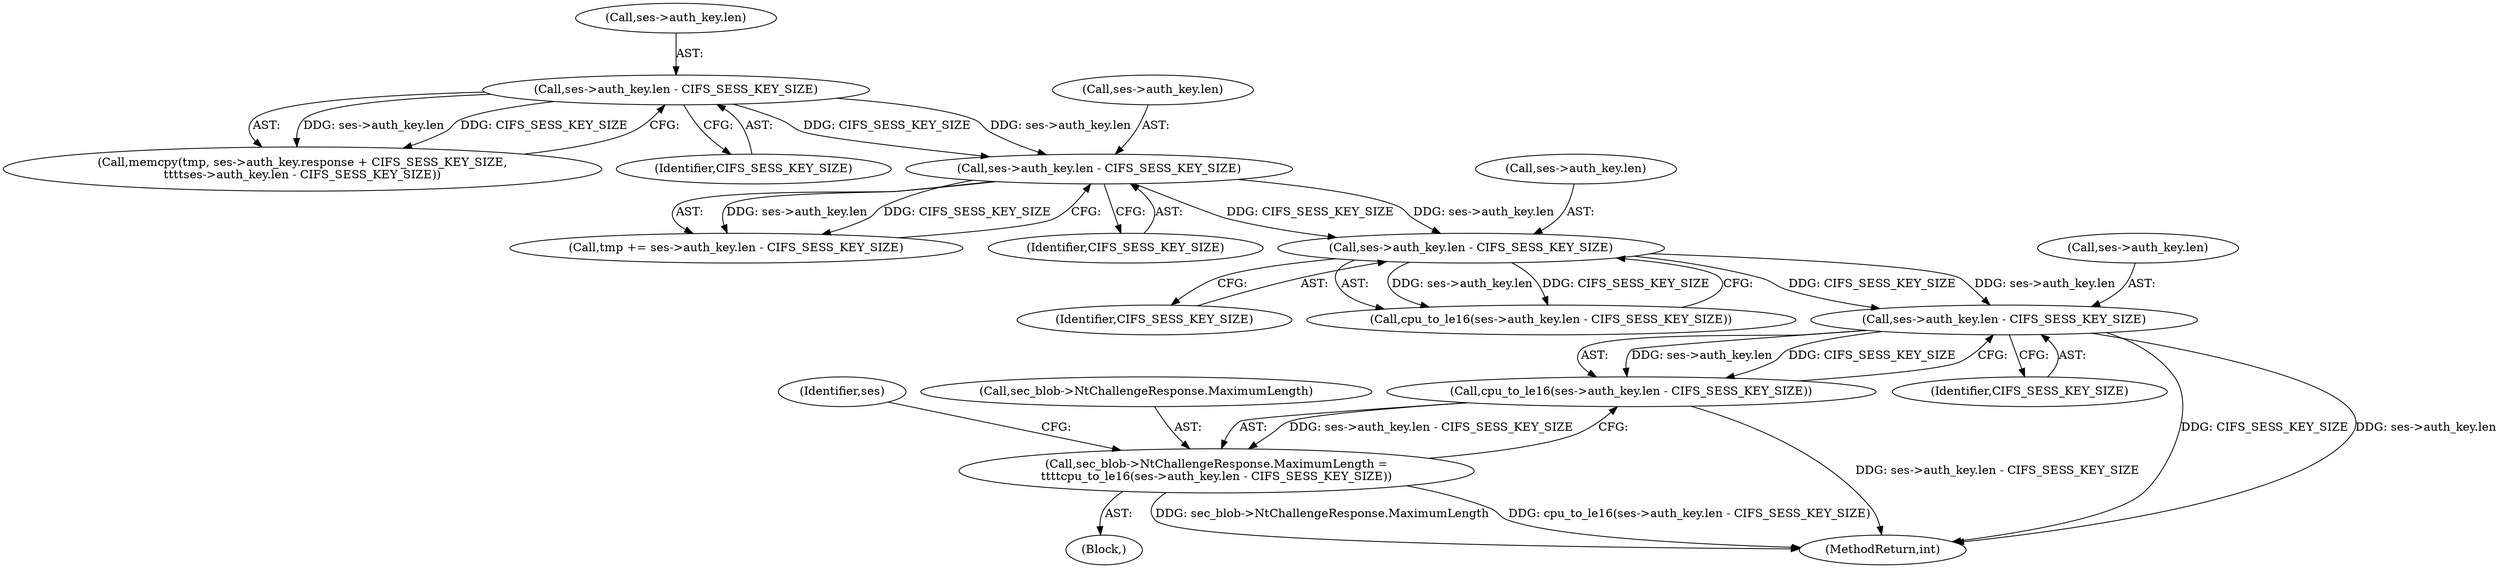 digraph "0_linux_cabfb3680f78981d26c078a26e5c748531257ebb@pointer" {
"1000296" [label="(Call,ses->auth_key.len - CIFS_SESS_KEY_SIZE)"];
"1000282" [label="(Call,ses->auth_key.len - CIFS_SESS_KEY_SIZE)"];
"1000268" [label="(Call,ses->auth_key.len - CIFS_SESS_KEY_SIZE)"];
"1000259" [label="(Call,ses->auth_key.len - CIFS_SESS_KEY_SIZE)"];
"1000295" [label="(Call,cpu_to_le16(ses->auth_key.len - CIFS_SESS_KEY_SIZE))"];
"1000289" [label="(Call,sec_blob->NtChallengeResponse.MaximumLength =\n\t\t\t\tcpu_to_le16(ses->auth_key.len - CIFS_SESS_KEY_SIZE))"];
"1000288" [label="(Identifier,CIFS_SESS_KEY_SIZE)"];
"1000283" [label="(Call,ses->auth_key.len)"];
"1000250" [label="(Call,memcpy(tmp, ses->auth_key.response + CIFS_SESS_KEY_SIZE,\n\t\t\t\tses->auth_key.len - CIFS_SESS_KEY_SIZE))"];
"1000265" [label="(Identifier,CIFS_SESS_KEY_SIZE)"];
"1000289" [label="(Call,sec_blob->NtChallengeResponse.MaximumLength =\n\t\t\t\tcpu_to_le16(ses->auth_key.len - CIFS_SESS_KEY_SIZE))"];
"1000268" [label="(Call,ses->auth_key.len - CIFS_SESS_KEY_SIZE)"];
"1000295" [label="(Call,cpu_to_le16(ses->auth_key.len - CIFS_SESS_KEY_SIZE))"];
"1000302" [label="(Identifier,CIFS_SESS_KEY_SIZE)"];
"1000607" [label="(MethodReturn,int)"];
"1000269" [label="(Call,ses->auth_key.len)"];
"1000296" [label="(Call,ses->auth_key.len - CIFS_SESS_KEY_SIZE)"];
"1000282" [label="(Call,ses->auth_key.len - CIFS_SESS_KEY_SIZE)"];
"1000266" [label="(Call,tmp += ses->auth_key.len - CIFS_SESS_KEY_SIZE)"];
"1000260" [label="(Call,ses->auth_key.len)"];
"1000297" [label="(Call,ses->auth_key.len)"];
"1000249" [label="(Block,)"];
"1000259" [label="(Call,ses->auth_key.len - CIFS_SESS_KEY_SIZE)"];
"1000322" [label="(Identifier,ses)"];
"1000281" [label="(Call,cpu_to_le16(ses->auth_key.len - CIFS_SESS_KEY_SIZE))"];
"1000290" [label="(Call,sec_blob->NtChallengeResponse.MaximumLength)"];
"1000274" [label="(Identifier,CIFS_SESS_KEY_SIZE)"];
"1000296" -> "1000295"  [label="AST: "];
"1000296" -> "1000302"  [label="CFG: "];
"1000297" -> "1000296"  [label="AST: "];
"1000302" -> "1000296"  [label="AST: "];
"1000295" -> "1000296"  [label="CFG: "];
"1000296" -> "1000607"  [label="DDG: CIFS_SESS_KEY_SIZE"];
"1000296" -> "1000607"  [label="DDG: ses->auth_key.len"];
"1000296" -> "1000295"  [label="DDG: ses->auth_key.len"];
"1000296" -> "1000295"  [label="DDG: CIFS_SESS_KEY_SIZE"];
"1000282" -> "1000296"  [label="DDG: ses->auth_key.len"];
"1000282" -> "1000296"  [label="DDG: CIFS_SESS_KEY_SIZE"];
"1000282" -> "1000281"  [label="AST: "];
"1000282" -> "1000288"  [label="CFG: "];
"1000283" -> "1000282"  [label="AST: "];
"1000288" -> "1000282"  [label="AST: "];
"1000281" -> "1000282"  [label="CFG: "];
"1000282" -> "1000281"  [label="DDG: ses->auth_key.len"];
"1000282" -> "1000281"  [label="DDG: CIFS_SESS_KEY_SIZE"];
"1000268" -> "1000282"  [label="DDG: ses->auth_key.len"];
"1000268" -> "1000282"  [label="DDG: CIFS_SESS_KEY_SIZE"];
"1000268" -> "1000266"  [label="AST: "];
"1000268" -> "1000274"  [label="CFG: "];
"1000269" -> "1000268"  [label="AST: "];
"1000274" -> "1000268"  [label="AST: "];
"1000266" -> "1000268"  [label="CFG: "];
"1000268" -> "1000266"  [label="DDG: ses->auth_key.len"];
"1000268" -> "1000266"  [label="DDG: CIFS_SESS_KEY_SIZE"];
"1000259" -> "1000268"  [label="DDG: ses->auth_key.len"];
"1000259" -> "1000268"  [label="DDG: CIFS_SESS_KEY_SIZE"];
"1000259" -> "1000250"  [label="AST: "];
"1000259" -> "1000265"  [label="CFG: "];
"1000260" -> "1000259"  [label="AST: "];
"1000265" -> "1000259"  [label="AST: "];
"1000250" -> "1000259"  [label="CFG: "];
"1000259" -> "1000250"  [label="DDG: ses->auth_key.len"];
"1000259" -> "1000250"  [label="DDG: CIFS_SESS_KEY_SIZE"];
"1000295" -> "1000289"  [label="AST: "];
"1000289" -> "1000295"  [label="CFG: "];
"1000295" -> "1000607"  [label="DDG: ses->auth_key.len - CIFS_SESS_KEY_SIZE"];
"1000295" -> "1000289"  [label="DDG: ses->auth_key.len - CIFS_SESS_KEY_SIZE"];
"1000289" -> "1000249"  [label="AST: "];
"1000290" -> "1000289"  [label="AST: "];
"1000322" -> "1000289"  [label="CFG: "];
"1000289" -> "1000607"  [label="DDG: sec_blob->NtChallengeResponse.MaximumLength"];
"1000289" -> "1000607"  [label="DDG: cpu_to_le16(ses->auth_key.len - CIFS_SESS_KEY_SIZE)"];
}
